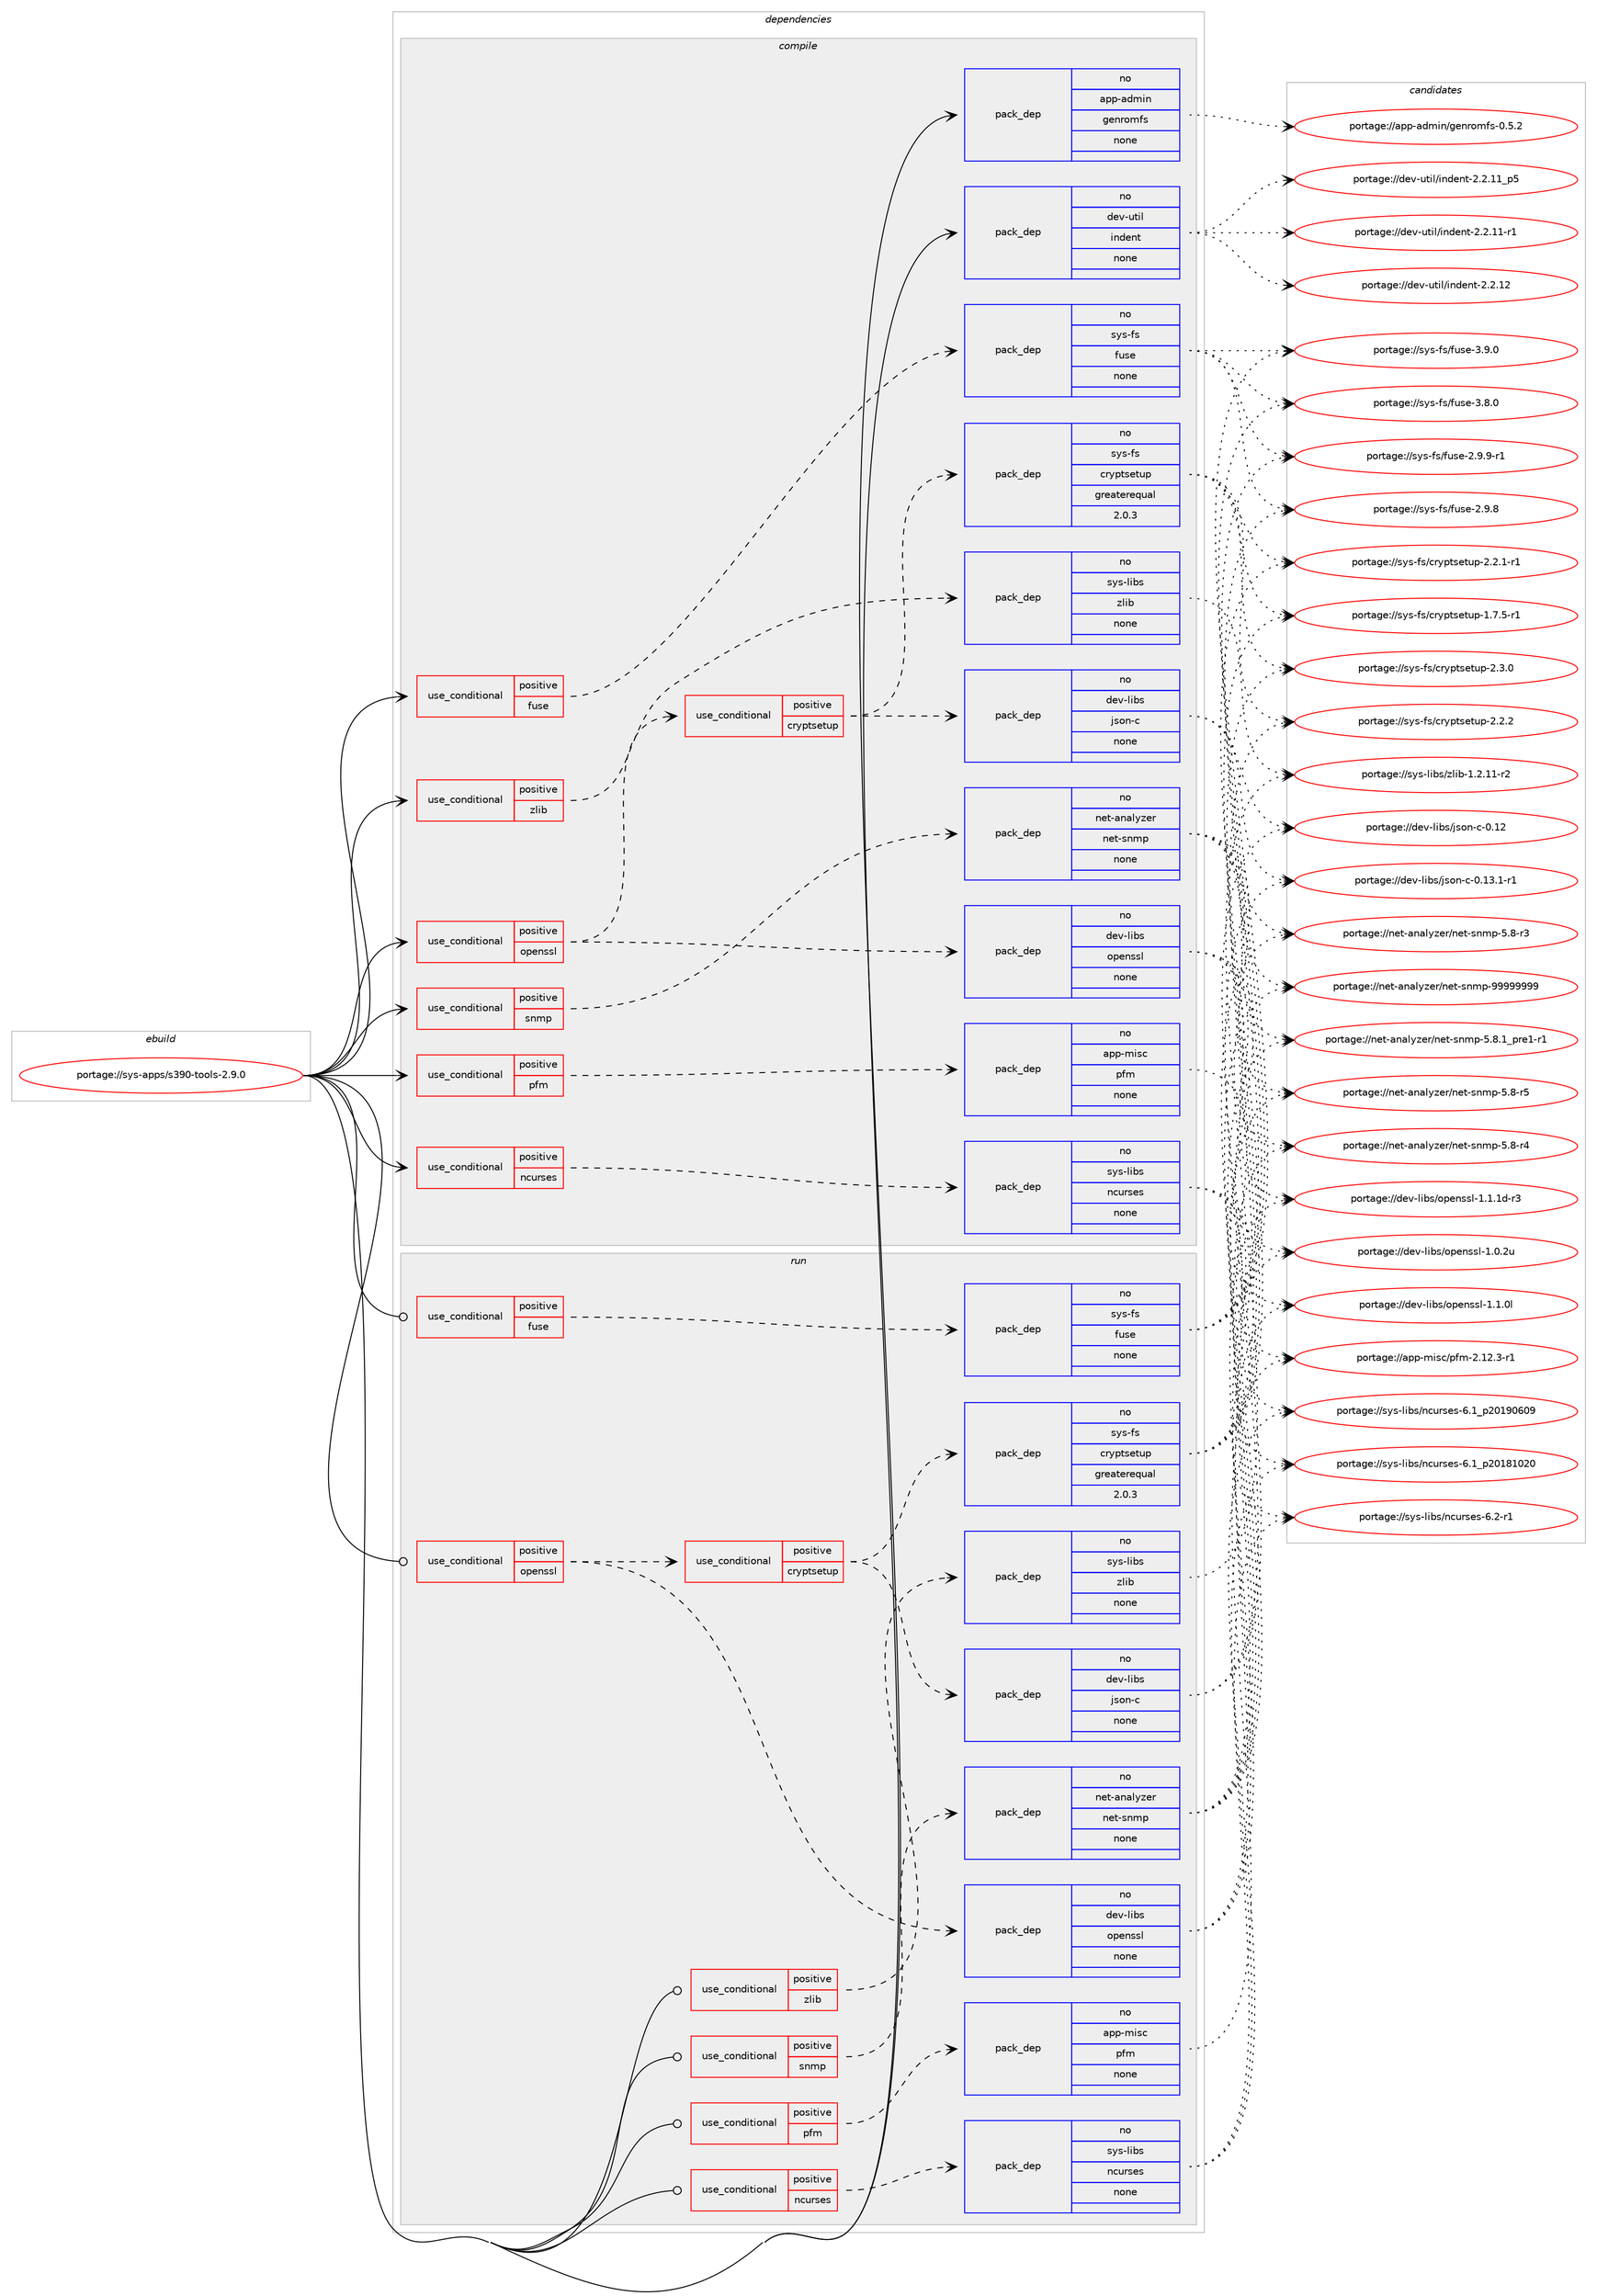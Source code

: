 digraph prolog {

# *************
# Graph options
# *************

newrank=true;
concentrate=true;
compound=true;
graph [rankdir=LR,fontname=Helvetica,fontsize=10,ranksep=1.5];#, ranksep=2.5, nodesep=0.2];
edge  [arrowhead=vee];
node  [fontname=Helvetica,fontsize=10];

# **********
# The ebuild
# **********

subgraph cluster_leftcol {
color=gray;
rank=same;
label=<<i>ebuild</i>>;
id [label="portage://sys-apps/s390-tools-2.9.0", color=red, width=4, href="../sys-apps/s390-tools-2.9.0.svg"];
}

# ****************
# The dependencies
# ****************

subgraph cluster_midcol {
color=gray;
label=<<i>dependencies</i>>;
subgraph cluster_compile {
fillcolor="#eeeeee";
style=filled;
label=<<i>compile</i>>;
subgraph cond13374 {
dependency63523 [label=<<TABLE BORDER="0" CELLBORDER="1" CELLSPACING="0" CELLPADDING="4"><TR><TD ROWSPAN="3" CELLPADDING="10">use_conditional</TD></TR><TR><TD>positive</TD></TR><TR><TD>fuse</TD></TR></TABLE>>, shape=none, color=red];
subgraph pack48850 {
dependency63524 [label=<<TABLE BORDER="0" CELLBORDER="1" CELLSPACING="0" CELLPADDING="4" WIDTH="220"><TR><TD ROWSPAN="6" CELLPADDING="30">pack_dep</TD></TR><TR><TD WIDTH="110">no</TD></TR><TR><TD>sys-fs</TD></TR><TR><TD>fuse</TD></TR><TR><TD>none</TD></TR><TR><TD></TD></TR></TABLE>>, shape=none, color=blue];
}
dependency63523:e -> dependency63524:w [weight=20,style="dashed",arrowhead="vee"];
}
id:e -> dependency63523:w [weight=20,style="solid",arrowhead="vee"];
subgraph cond13375 {
dependency63525 [label=<<TABLE BORDER="0" CELLBORDER="1" CELLSPACING="0" CELLPADDING="4"><TR><TD ROWSPAN="3" CELLPADDING="10">use_conditional</TD></TR><TR><TD>positive</TD></TR><TR><TD>ncurses</TD></TR></TABLE>>, shape=none, color=red];
subgraph pack48851 {
dependency63526 [label=<<TABLE BORDER="0" CELLBORDER="1" CELLSPACING="0" CELLPADDING="4" WIDTH="220"><TR><TD ROWSPAN="6" CELLPADDING="30">pack_dep</TD></TR><TR><TD WIDTH="110">no</TD></TR><TR><TD>sys-libs</TD></TR><TR><TD>ncurses</TD></TR><TR><TD>none</TD></TR><TR><TD></TD></TR></TABLE>>, shape=none, color=blue];
}
dependency63525:e -> dependency63526:w [weight=20,style="dashed",arrowhead="vee"];
}
id:e -> dependency63525:w [weight=20,style="solid",arrowhead="vee"];
subgraph cond13376 {
dependency63527 [label=<<TABLE BORDER="0" CELLBORDER="1" CELLSPACING="0" CELLPADDING="4"><TR><TD ROWSPAN="3" CELLPADDING="10">use_conditional</TD></TR><TR><TD>positive</TD></TR><TR><TD>openssl</TD></TR></TABLE>>, shape=none, color=red];
subgraph pack48852 {
dependency63528 [label=<<TABLE BORDER="0" CELLBORDER="1" CELLSPACING="0" CELLPADDING="4" WIDTH="220"><TR><TD ROWSPAN="6" CELLPADDING="30">pack_dep</TD></TR><TR><TD WIDTH="110">no</TD></TR><TR><TD>dev-libs</TD></TR><TR><TD>openssl</TD></TR><TR><TD>none</TD></TR><TR><TD></TD></TR></TABLE>>, shape=none, color=blue];
}
dependency63527:e -> dependency63528:w [weight=20,style="dashed",arrowhead="vee"];
subgraph cond13377 {
dependency63529 [label=<<TABLE BORDER="0" CELLBORDER="1" CELLSPACING="0" CELLPADDING="4"><TR><TD ROWSPAN="3" CELLPADDING="10">use_conditional</TD></TR><TR><TD>positive</TD></TR><TR><TD>cryptsetup</TD></TR></TABLE>>, shape=none, color=red];
subgraph pack48853 {
dependency63530 [label=<<TABLE BORDER="0" CELLBORDER="1" CELLSPACING="0" CELLPADDING="4" WIDTH="220"><TR><TD ROWSPAN="6" CELLPADDING="30">pack_dep</TD></TR><TR><TD WIDTH="110">no</TD></TR><TR><TD>sys-fs</TD></TR><TR><TD>cryptsetup</TD></TR><TR><TD>greaterequal</TD></TR><TR><TD>2.0.3</TD></TR></TABLE>>, shape=none, color=blue];
}
dependency63529:e -> dependency63530:w [weight=20,style="dashed",arrowhead="vee"];
subgraph pack48854 {
dependency63531 [label=<<TABLE BORDER="0" CELLBORDER="1" CELLSPACING="0" CELLPADDING="4" WIDTH="220"><TR><TD ROWSPAN="6" CELLPADDING="30">pack_dep</TD></TR><TR><TD WIDTH="110">no</TD></TR><TR><TD>dev-libs</TD></TR><TR><TD>json-c</TD></TR><TR><TD>none</TD></TR><TR><TD></TD></TR></TABLE>>, shape=none, color=blue];
}
dependency63529:e -> dependency63531:w [weight=20,style="dashed",arrowhead="vee"];
}
dependency63527:e -> dependency63529:w [weight=20,style="dashed",arrowhead="vee"];
}
id:e -> dependency63527:w [weight=20,style="solid",arrowhead="vee"];
subgraph cond13378 {
dependency63532 [label=<<TABLE BORDER="0" CELLBORDER="1" CELLSPACING="0" CELLPADDING="4"><TR><TD ROWSPAN="3" CELLPADDING="10">use_conditional</TD></TR><TR><TD>positive</TD></TR><TR><TD>pfm</TD></TR></TABLE>>, shape=none, color=red];
subgraph pack48855 {
dependency63533 [label=<<TABLE BORDER="0" CELLBORDER="1" CELLSPACING="0" CELLPADDING="4" WIDTH="220"><TR><TD ROWSPAN="6" CELLPADDING="30">pack_dep</TD></TR><TR><TD WIDTH="110">no</TD></TR><TR><TD>app-misc</TD></TR><TR><TD>pfm</TD></TR><TR><TD>none</TD></TR><TR><TD></TD></TR></TABLE>>, shape=none, color=blue];
}
dependency63532:e -> dependency63533:w [weight=20,style="dashed",arrowhead="vee"];
}
id:e -> dependency63532:w [weight=20,style="solid",arrowhead="vee"];
subgraph cond13379 {
dependency63534 [label=<<TABLE BORDER="0" CELLBORDER="1" CELLSPACING="0" CELLPADDING="4"><TR><TD ROWSPAN="3" CELLPADDING="10">use_conditional</TD></TR><TR><TD>positive</TD></TR><TR><TD>snmp</TD></TR></TABLE>>, shape=none, color=red];
subgraph pack48856 {
dependency63535 [label=<<TABLE BORDER="0" CELLBORDER="1" CELLSPACING="0" CELLPADDING="4" WIDTH="220"><TR><TD ROWSPAN="6" CELLPADDING="30">pack_dep</TD></TR><TR><TD WIDTH="110">no</TD></TR><TR><TD>net-analyzer</TD></TR><TR><TD>net-snmp</TD></TR><TR><TD>none</TD></TR><TR><TD></TD></TR></TABLE>>, shape=none, color=blue];
}
dependency63534:e -> dependency63535:w [weight=20,style="dashed",arrowhead="vee"];
}
id:e -> dependency63534:w [weight=20,style="solid",arrowhead="vee"];
subgraph cond13380 {
dependency63536 [label=<<TABLE BORDER="0" CELLBORDER="1" CELLSPACING="0" CELLPADDING="4"><TR><TD ROWSPAN="3" CELLPADDING="10">use_conditional</TD></TR><TR><TD>positive</TD></TR><TR><TD>zlib</TD></TR></TABLE>>, shape=none, color=red];
subgraph pack48857 {
dependency63537 [label=<<TABLE BORDER="0" CELLBORDER="1" CELLSPACING="0" CELLPADDING="4" WIDTH="220"><TR><TD ROWSPAN="6" CELLPADDING="30">pack_dep</TD></TR><TR><TD WIDTH="110">no</TD></TR><TR><TD>sys-libs</TD></TR><TR><TD>zlib</TD></TR><TR><TD>none</TD></TR><TR><TD></TD></TR></TABLE>>, shape=none, color=blue];
}
dependency63536:e -> dependency63537:w [weight=20,style="dashed",arrowhead="vee"];
}
id:e -> dependency63536:w [weight=20,style="solid",arrowhead="vee"];
subgraph pack48858 {
dependency63538 [label=<<TABLE BORDER="0" CELLBORDER="1" CELLSPACING="0" CELLPADDING="4" WIDTH="220"><TR><TD ROWSPAN="6" CELLPADDING="30">pack_dep</TD></TR><TR><TD WIDTH="110">no</TD></TR><TR><TD>app-admin</TD></TR><TR><TD>genromfs</TD></TR><TR><TD>none</TD></TR><TR><TD></TD></TR></TABLE>>, shape=none, color=blue];
}
id:e -> dependency63538:w [weight=20,style="solid",arrowhead="vee"];
subgraph pack48859 {
dependency63539 [label=<<TABLE BORDER="0" CELLBORDER="1" CELLSPACING="0" CELLPADDING="4" WIDTH="220"><TR><TD ROWSPAN="6" CELLPADDING="30">pack_dep</TD></TR><TR><TD WIDTH="110">no</TD></TR><TR><TD>dev-util</TD></TR><TR><TD>indent</TD></TR><TR><TD>none</TD></TR><TR><TD></TD></TR></TABLE>>, shape=none, color=blue];
}
id:e -> dependency63539:w [weight=20,style="solid",arrowhead="vee"];
}
subgraph cluster_compileandrun {
fillcolor="#eeeeee";
style=filled;
label=<<i>compile and run</i>>;
}
subgraph cluster_run {
fillcolor="#eeeeee";
style=filled;
label=<<i>run</i>>;
subgraph cond13381 {
dependency63540 [label=<<TABLE BORDER="0" CELLBORDER="1" CELLSPACING="0" CELLPADDING="4"><TR><TD ROWSPAN="3" CELLPADDING="10">use_conditional</TD></TR><TR><TD>positive</TD></TR><TR><TD>fuse</TD></TR></TABLE>>, shape=none, color=red];
subgraph pack48860 {
dependency63541 [label=<<TABLE BORDER="0" CELLBORDER="1" CELLSPACING="0" CELLPADDING="4" WIDTH="220"><TR><TD ROWSPAN="6" CELLPADDING="30">pack_dep</TD></TR><TR><TD WIDTH="110">no</TD></TR><TR><TD>sys-fs</TD></TR><TR><TD>fuse</TD></TR><TR><TD>none</TD></TR><TR><TD></TD></TR></TABLE>>, shape=none, color=blue];
}
dependency63540:e -> dependency63541:w [weight=20,style="dashed",arrowhead="vee"];
}
id:e -> dependency63540:w [weight=20,style="solid",arrowhead="odot"];
subgraph cond13382 {
dependency63542 [label=<<TABLE BORDER="0" CELLBORDER="1" CELLSPACING="0" CELLPADDING="4"><TR><TD ROWSPAN="3" CELLPADDING="10">use_conditional</TD></TR><TR><TD>positive</TD></TR><TR><TD>ncurses</TD></TR></TABLE>>, shape=none, color=red];
subgraph pack48861 {
dependency63543 [label=<<TABLE BORDER="0" CELLBORDER="1" CELLSPACING="0" CELLPADDING="4" WIDTH="220"><TR><TD ROWSPAN="6" CELLPADDING="30">pack_dep</TD></TR><TR><TD WIDTH="110">no</TD></TR><TR><TD>sys-libs</TD></TR><TR><TD>ncurses</TD></TR><TR><TD>none</TD></TR><TR><TD></TD></TR></TABLE>>, shape=none, color=blue];
}
dependency63542:e -> dependency63543:w [weight=20,style="dashed",arrowhead="vee"];
}
id:e -> dependency63542:w [weight=20,style="solid",arrowhead="odot"];
subgraph cond13383 {
dependency63544 [label=<<TABLE BORDER="0" CELLBORDER="1" CELLSPACING="0" CELLPADDING="4"><TR><TD ROWSPAN="3" CELLPADDING="10">use_conditional</TD></TR><TR><TD>positive</TD></TR><TR><TD>openssl</TD></TR></TABLE>>, shape=none, color=red];
subgraph pack48862 {
dependency63545 [label=<<TABLE BORDER="0" CELLBORDER="1" CELLSPACING="0" CELLPADDING="4" WIDTH="220"><TR><TD ROWSPAN="6" CELLPADDING="30">pack_dep</TD></TR><TR><TD WIDTH="110">no</TD></TR><TR><TD>dev-libs</TD></TR><TR><TD>openssl</TD></TR><TR><TD>none</TD></TR><TR><TD></TD></TR></TABLE>>, shape=none, color=blue];
}
dependency63544:e -> dependency63545:w [weight=20,style="dashed",arrowhead="vee"];
subgraph cond13384 {
dependency63546 [label=<<TABLE BORDER="0" CELLBORDER="1" CELLSPACING="0" CELLPADDING="4"><TR><TD ROWSPAN="3" CELLPADDING="10">use_conditional</TD></TR><TR><TD>positive</TD></TR><TR><TD>cryptsetup</TD></TR></TABLE>>, shape=none, color=red];
subgraph pack48863 {
dependency63547 [label=<<TABLE BORDER="0" CELLBORDER="1" CELLSPACING="0" CELLPADDING="4" WIDTH="220"><TR><TD ROWSPAN="6" CELLPADDING="30">pack_dep</TD></TR><TR><TD WIDTH="110">no</TD></TR><TR><TD>sys-fs</TD></TR><TR><TD>cryptsetup</TD></TR><TR><TD>greaterequal</TD></TR><TR><TD>2.0.3</TD></TR></TABLE>>, shape=none, color=blue];
}
dependency63546:e -> dependency63547:w [weight=20,style="dashed",arrowhead="vee"];
subgraph pack48864 {
dependency63548 [label=<<TABLE BORDER="0" CELLBORDER="1" CELLSPACING="0" CELLPADDING="4" WIDTH="220"><TR><TD ROWSPAN="6" CELLPADDING="30">pack_dep</TD></TR><TR><TD WIDTH="110">no</TD></TR><TR><TD>dev-libs</TD></TR><TR><TD>json-c</TD></TR><TR><TD>none</TD></TR><TR><TD></TD></TR></TABLE>>, shape=none, color=blue];
}
dependency63546:e -> dependency63548:w [weight=20,style="dashed",arrowhead="vee"];
}
dependency63544:e -> dependency63546:w [weight=20,style="dashed",arrowhead="vee"];
}
id:e -> dependency63544:w [weight=20,style="solid",arrowhead="odot"];
subgraph cond13385 {
dependency63549 [label=<<TABLE BORDER="0" CELLBORDER="1" CELLSPACING="0" CELLPADDING="4"><TR><TD ROWSPAN="3" CELLPADDING="10">use_conditional</TD></TR><TR><TD>positive</TD></TR><TR><TD>pfm</TD></TR></TABLE>>, shape=none, color=red];
subgraph pack48865 {
dependency63550 [label=<<TABLE BORDER="0" CELLBORDER="1" CELLSPACING="0" CELLPADDING="4" WIDTH="220"><TR><TD ROWSPAN="6" CELLPADDING="30">pack_dep</TD></TR><TR><TD WIDTH="110">no</TD></TR><TR><TD>app-misc</TD></TR><TR><TD>pfm</TD></TR><TR><TD>none</TD></TR><TR><TD></TD></TR></TABLE>>, shape=none, color=blue];
}
dependency63549:e -> dependency63550:w [weight=20,style="dashed",arrowhead="vee"];
}
id:e -> dependency63549:w [weight=20,style="solid",arrowhead="odot"];
subgraph cond13386 {
dependency63551 [label=<<TABLE BORDER="0" CELLBORDER="1" CELLSPACING="0" CELLPADDING="4"><TR><TD ROWSPAN="3" CELLPADDING="10">use_conditional</TD></TR><TR><TD>positive</TD></TR><TR><TD>snmp</TD></TR></TABLE>>, shape=none, color=red];
subgraph pack48866 {
dependency63552 [label=<<TABLE BORDER="0" CELLBORDER="1" CELLSPACING="0" CELLPADDING="4" WIDTH="220"><TR><TD ROWSPAN="6" CELLPADDING="30">pack_dep</TD></TR><TR><TD WIDTH="110">no</TD></TR><TR><TD>net-analyzer</TD></TR><TR><TD>net-snmp</TD></TR><TR><TD>none</TD></TR><TR><TD></TD></TR></TABLE>>, shape=none, color=blue];
}
dependency63551:e -> dependency63552:w [weight=20,style="dashed",arrowhead="vee"];
}
id:e -> dependency63551:w [weight=20,style="solid",arrowhead="odot"];
subgraph cond13387 {
dependency63553 [label=<<TABLE BORDER="0" CELLBORDER="1" CELLSPACING="0" CELLPADDING="4"><TR><TD ROWSPAN="3" CELLPADDING="10">use_conditional</TD></TR><TR><TD>positive</TD></TR><TR><TD>zlib</TD></TR></TABLE>>, shape=none, color=red];
subgraph pack48867 {
dependency63554 [label=<<TABLE BORDER="0" CELLBORDER="1" CELLSPACING="0" CELLPADDING="4" WIDTH="220"><TR><TD ROWSPAN="6" CELLPADDING="30">pack_dep</TD></TR><TR><TD WIDTH="110">no</TD></TR><TR><TD>sys-libs</TD></TR><TR><TD>zlib</TD></TR><TR><TD>none</TD></TR><TR><TD></TD></TR></TABLE>>, shape=none, color=blue];
}
dependency63553:e -> dependency63554:w [weight=20,style="dashed",arrowhead="vee"];
}
id:e -> dependency63553:w [weight=20,style="solid",arrowhead="odot"];
}
}

# **************
# The candidates
# **************

subgraph cluster_choices {
rank=same;
color=gray;
label=<<i>candidates</i>>;

subgraph choice48850 {
color=black;
nodesep=1;
choice1151211154510211547102117115101455146574648 [label="portage://sys-fs/fuse-3.9.0", color=red, width=4,href="../sys-fs/fuse-3.9.0.svg"];
choice1151211154510211547102117115101455146564648 [label="portage://sys-fs/fuse-3.8.0", color=red, width=4,href="../sys-fs/fuse-3.8.0.svg"];
choice11512111545102115471021171151014550465746574511449 [label="portage://sys-fs/fuse-2.9.9-r1", color=red, width=4,href="../sys-fs/fuse-2.9.9-r1.svg"];
choice1151211154510211547102117115101455046574656 [label="portage://sys-fs/fuse-2.9.8", color=red, width=4,href="../sys-fs/fuse-2.9.8.svg"];
dependency63524:e -> choice1151211154510211547102117115101455146574648:w [style=dotted,weight="100"];
dependency63524:e -> choice1151211154510211547102117115101455146564648:w [style=dotted,weight="100"];
dependency63524:e -> choice11512111545102115471021171151014550465746574511449:w [style=dotted,weight="100"];
dependency63524:e -> choice1151211154510211547102117115101455046574656:w [style=dotted,weight="100"];
}
subgraph choice48851 {
color=black;
nodesep=1;
choice11512111545108105981154711099117114115101115455446504511449 [label="portage://sys-libs/ncurses-6.2-r1", color=red, width=4,href="../sys-libs/ncurses-6.2-r1.svg"];
choice1151211154510810598115471109911711411510111545544649951125048495748544857 [label="portage://sys-libs/ncurses-6.1_p20190609", color=red, width=4,href="../sys-libs/ncurses-6.1_p20190609.svg"];
choice1151211154510810598115471109911711411510111545544649951125048495649485048 [label="portage://sys-libs/ncurses-6.1_p20181020", color=red, width=4,href="../sys-libs/ncurses-6.1_p20181020.svg"];
dependency63526:e -> choice11512111545108105981154711099117114115101115455446504511449:w [style=dotted,weight="100"];
dependency63526:e -> choice1151211154510810598115471109911711411510111545544649951125048495748544857:w [style=dotted,weight="100"];
dependency63526:e -> choice1151211154510810598115471109911711411510111545544649951125048495649485048:w [style=dotted,weight="100"];
}
subgraph choice48852 {
color=black;
nodesep=1;
choice1001011184510810598115471111121011101151151084549464946491004511451 [label="portage://dev-libs/openssl-1.1.1d-r3", color=red, width=4,href="../dev-libs/openssl-1.1.1d-r3.svg"];
choice100101118451081059811547111112101110115115108454946494648108 [label="portage://dev-libs/openssl-1.1.0l", color=red, width=4,href="../dev-libs/openssl-1.1.0l.svg"];
choice100101118451081059811547111112101110115115108454946484650117 [label="portage://dev-libs/openssl-1.0.2u", color=red, width=4,href="../dev-libs/openssl-1.0.2u.svg"];
dependency63528:e -> choice1001011184510810598115471111121011101151151084549464946491004511451:w [style=dotted,weight="100"];
dependency63528:e -> choice100101118451081059811547111112101110115115108454946494648108:w [style=dotted,weight="100"];
dependency63528:e -> choice100101118451081059811547111112101110115115108454946484650117:w [style=dotted,weight="100"];
}
subgraph choice48853 {
color=black;
nodesep=1;
choice115121115451021154799114121112116115101116117112455046514648 [label="portage://sys-fs/cryptsetup-2.3.0", color=red, width=4,href="../sys-fs/cryptsetup-2.3.0.svg"];
choice115121115451021154799114121112116115101116117112455046504650 [label="portage://sys-fs/cryptsetup-2.2.2", color=red, width=4,href="../sys-fs/cryptsetup-2.2.2.svg"];
choice1151211154510211547991141211121161151011161171124550465046494511449 [label="portage://sys-fs/cryptsetup-2.2.1-r1", color=red, width=4,href="../sys-fs/cryptsetup-2.2.1-r1.svg"];
choice1151211154510211547991141211121161151011161171124549465546534511449 [label="portage://sys-fs/cryptsetup-1.7.5-r1", color=red, width=4,href="../sys-fs/cryptsetup-1.7.5-r1.svg"];
dependency63530:e -> choice115121115451021154799114121112116115101116117112455046514648:w [style=dotted,weight="100"];
dependency63530:e -> choice115121115451021154799114121112116115101116117112455046504650:w [style=dotted,weight="100"];
dependency63530:e -> choice1151211154510211547991141211121161151011161171124550465046494511449:w [style=dotted,weight="100"];
dependency63530:e -> choice1151211154510211547991141211121161151011161171124549465546534511449:w [style=dotted,weight="100"];
}
subgraph choice48854 {
color=black;
nodesep=1;
choice1001011184510810598115471061151111104599454846495146494511449 [label="portage://dev-libs/json-c-0.13.1-r1", color=red, width=4,href="../dev-libs/json-c-0.13.1-r1.svg"];
choice10010111845108105981154710611511111045994548464950 [label="portage://dev-libs/json-c-0.12", color=red, width=4,href="../dev-libs/json-c-0.12.svg"];
dependency63531:e -> choice1001011184510810598115471061151111104599454846495146494511449:w [style=dotted,weight="100"];
dependency63531:e -> choice10010111845108105981154710611511111045994548464950:w [style=dotted,weight="100"];
}
subgraph choice48855 {
color=black;
nodesep=1;
choice97112112451091051159947112102109455046495046514511449 [label="portage://app-misc/pfm-2.12.3-r1", color=red, width=4,href="../app-misc/pfm-2.12.3-r1.svg"];
dependency63533:e -> choice97112112451091051159947112102109455046495046514511449:w [style=dotted,weight="100"];
}
subgraph choice48856 {
color=black;
nodesep=1;
choice1101011164597110971081211221011144711010111645115110109112455757575757575757 [label="portage://net-analyzer/net-snmp-99999999", color=red, width=4,href="../net-analyzer/net-snmp-99999999.svg"];
choice110101116459711097108121122101114471101011164511511010911245534656464995112114101494511449 [label="portage://net-analyzer/net-snmp-5.8.1_pre1-r1", color=red, width=4,href="../net-analyzer/net-snmp-5.8.1_pre1-r1.svg"];
choice1101011164597110971081211221011144711010111645115110109112455346564511453 [label="portage://net-analyzer/net-snmp-5.8-r5", color=red, width=4,href="../net-analyzer/net-snmp-5.8-r5.svg"];
choice1101011164597110971081211221011144711010111645115110109112455346564511452 [label="portage://net-analyzer/net-snmp-5.8-r4", color=red, width=4,href="../net-analyzer/net-snmp-5.8-r4.svg"];
choice1101011164597110971081211221011144711010111645115110109112455346564511451 [label="portage://net-analyzer/net-snmp-5.8-r3", color=red, width=4,href="../net-analyzer/net-snmp-5.8-r3.svg"];
dependency63535:e -> choice1101011164597110971081211221011144711010111645115110109112455757575757575757:w [style=dotted,weight="100"];
dependency63535:e -> choice110101116459711097108121122101114471101011164511511010911245534656464995112114101494511449:w [style=dotted,weight="100"];
dependency63535:e -> choice1101011164597110971081211221011144711010111645115110109112455346564511453:w [style=dotted,weight="100"];
dependency63535:e -> choice1101011164597110971081211221011144711010111645115110109112455346564511452:w [style=dotted,weight="100"];
dependency63535:e -> choice1101011164597110971081211221011144711010111645115110109112455346564511451:w [style=dotted,weight="100"];
}
subgraph choice48857 {
color=black;
nodesep=1;
choice11512111545108105981154712210810598454946504649494511450 [label="portage://sys-libs/zlib-1.2.11-r2", color=red, width=4,href="../sys-libs/zlib-1.2.11-r2.svg"];
dependency63537:e -> choice11512111545108105981154712210810598454946504649494511450:w [style=dotted,weight="100"];
}
subgraph choice48858 {
color=black;
nodesep=1;
choice97112112459710010910511047103101110114111109102115454846534650 [label="portage://app-admin/genromfs-0.5.2", color=red, width=4,href="../app-admin/genromfs-0.5.2.svg"];
dependency63538:e -> choice97112112459710010910511047103101110114111109102115454846534650:w [style=dotted,weight="100"];
}
subgraph choice48859 {
color=black;
nodesep=1;
choice100101118451171161051084710511010010111011645504650464950 [label="portage://dev-util/indent-2.2.12", color=red, width=4,href="../dev-util/indent-2.2.12.svg"];
choice1001011184511711610510847105110100101110116455046504649499511253 [label="portage://dev-util/indent-2.2.11_p5", color=red, width=4,href="../dev-util/indent-2.2.11_p5.svg"];
choice1001011184511711610510847105110100101110116455046504649494511449 [label="portage://dev-util/indent-2.2.11-r1", color=red, width=4,href="../dev-util/indent-2.2.11-r1.svg"];
dependency63539:e -> choice100101118451171161051084710511010010111011645504650464950:w [style=dotted,weight="100"];
dependency63539:e -> choice1001011184511711610510847105110100101110116455046504649499511253:w [style=dotted,weight="100"];
dependency63539:e -> choice1001011184511711610510847105110100101110116455046504649494511449:w [style=dotted,weight="100"];
}
subgraph choice48860 {
color=black;
nodesep=1;
choice1151211154510211547102117115101455146574648 [label="portage://sys-fs/fuse-3.9.0", color=red, width=4,href="../sys-fs/fuse-3.9.0.svg"];
choice1151211154510211547102117115101455146564648 [label="portage://sys-fs/fuse-3.8.0", color=red, width=4,href="../sys-fs/fuse-3.8.0.svg"];
choice11512111545102115471021171151014550465746574511449 [label="portage://sys-fs/fuse-2.9.9-r1", color=red, width=4,href="../sys-fs/fuse-2.9.9-r1.svg"];
choice1151211154510211547102117115101455046574656 [label="portage://sys-fs/fuse-2.9.8", color=red, width=4,href="../sys-fs/fuse-2.9.8.svg"];
dependency63541:e -> choice1151211154510211547102117115101455146574648:w [style=dotted,weight="100"];
dependency63541:e -> choice1151211154510211547102117115101455146564648:w [style=dotted,weight="100"];
dependency63541:e -> choice11512111545102115471021171151014550465746574511449:w [style=dotted,weight="100"];
dependency63541:e -> choice1151211154510211547102117115101455046574656:w [style=dotted,weight="100"];
}
subgraph choice48861 {
color=black;
nodesep=1;
choice11512111545108105981154711099117114115101115455446504511449 [label="portage://sys-libs/ncurses-6.2-r1", color=red, width=4,href="../sys-libs/ncurses-6.2-r1.svg"];
choice1151211154510810598115471109911711411510111545544649951125048495748544857 [label="portage://sys-libs/ncurses-6.1_p20190609", color=red, width=4,href="../sys-libs/ncurses-6.1_p20190609.svg"];
choice1151211154510810598115471109911711411510111545544649951125048495649485048 [label="portage://sys-libs/ncurses-6.1_p20181020", color=red, width=4,href="../sys-libs/ncurses-6.1_p20181020.svg"];
dependency63543:e -> choice11512111545108105981154711099117114115101115455446504511449:w [style=dotted,weight="100"];
dependency63543:e -> choice1151211154510810598115471109911711411510111545544649951125048495748544857:w [style=dotted,weight="100"];
dependency63543:e -> choice1151211154510810598115471109911711411510111545544649951125048495649485048:w [style=dotted,weight="100"];
}
subgraph choice48862 {
color=black;
nodesep=1;
choice1001011184510810598115471111121011101151151084549464946491004511451 [label="portage://dev-libs/openssl-1.1.1d-r3", color=red, width=4,href="../dev-libs/openssl-1.1.1d-r3.svg"];
choice100101118451081059811547111112101110115115108454946494648108 [label="portage://dev-libs/openssl-1.1.0l", color=red, width=4,href="../dev-libs/openssl-1.1.0l.svg"];
choice100101118451081059811547111112101110115115108454946484650117 [label="portage://dev-libs/openssl-1.0.2u", color=red, width=4,href="../dev-libs/openssl-1.0.2u.svg"];
dependency63545:e -> choice1001011184510810598115471111121011101151151084549464946491004511451:w [style=dotted,weight="100"];
dependency63545:e -> choice100101118451081059811547111112101110115115108454946494648108:w [style=dotted,weight="100"];
dependency63545:e -> choice100101118451081059811547111112101110115115108454946484650117:w [style=dotted,weight="100"];
}
subgraph choice48863 {
color=black;
nodesep=1;
choice115121115451021154799114121112116115101116117112455046514648 [label="portage://sys-fs/cryptsetup-2.3.0", color=red, width=4,href="../sys-fs/cryptsetup-2.3.0.svg"];
choice115121115451021154799114121112116115101116117112455046504650 [label="portage://sys-fs/cryptsetup-2.2.2", color=red, width=4,href="../sys-fs/cryptsetup-2.2.2.svg"];
choice1151211154510211547991141211121161151011161171124550465046494511449 [label="portage://sys-fs/cryptsetup-2.2.1-r1", color=red, width=4,href="../sys-fs/cryptsetup-2.2.1-r1.svg"];
choice1151211154510211547991141211121161151011161171124549465546534511449 [label="portage://sys-fs/cryptsetup-1.7.5-r1", color=red, width=4,href="../sys-fs/cryptsetup-1.7.5-r1.svg"];
dependency63547:e -> choice115121115451021154799114121112116115101116117112455046514648:w [style=dotted,weight="100"];
dependency63547:e -> choice115121115451021154799114121112116115101116117112455046504650:w [style=dotted,weight="100"];
dependency63547:e -> choice1151211154510211547991141211121161151011161171124550465046494511449:w [style=dotted,weight="100"];
dependency63547:e -> choice1151211154510211547991141211121161151011161171124549465546534511449:w [style=dotted,weight="100"];
}
subgraph choice48864 {
color=black;
nodesep=1;
choice1001011184510810598115471061151111104599454846495146494511449 [label="portage://dev-libs/json-c-0.13.1-r1", color=red, width=4,href="../dev-libs/json-c-0.13.1-r1.svg"];
choice10010111845108105981154710611511111045994548464950 [label="portage://dev-libs/json-c-0.12", color=red, width=4,href="../dev-libs/json-c-0.12.svg"];
dependency63548:e -> choice1001011184510810598115471061151111104599454846495146494511449:w [style=dotted,weight="100"];
dependency63548:e -> choice10010111845108105981154710611511111045994548464950:w [style=dotted,weight="100"];
}
subgraph choice48865 {
color=black;
nodesep=1;
choice97112112451091051159947112102109455046495046514511449 [label="portage://app-misc/pfm-2.12.3-r1", color=red, width=4,href="../app-misc/pfm-2.12.3-r1.svg"];
dependency63550:e -> choice97112112451091051159947112102109455046495046514511449:w [style=dotted,weight="100"];
}
subgraph choice48866 {
color=black;
nodesep=1;
choice1101011164597110971081211221011144711010111645115110109112455757575757575757 [label="portage://net-analyzer/net-snmp-99999999", color=red, width=4,href="../net-analyzer/net-snmp-99999999.svg"];
choice110101116459711097108121122101114471101011164511511010911245534656464995112114101494511449 [label="portage://net-analyzer/net-snmp-5.8.1_pre1-r1", color=red, width=4,href="../net-analyzer/net-snmp-5.8.1_pre1-r1.svg"];
choice1101011164597110971081211221011144711010111645115110109112455346564511453 [label="portage://net-analyzer/net-snmp-5.8-r5", color=red, width=4,href="../net-analyzer/net-snmp-5.8-r5.svg"];
choice1101011164597110971081211221011144711010111645115110109112455346564511452 [label="portage://net-analyzer/net-snmp-5.8-r4", color=red, width=4,href="../net-analyzer/net-snmp-5.8-r4.svg"];
choice1101011164597110971081211221011144711010111645115110109112455346564511451 [label="portage://net-analyzer/net-snmp-5.8-r3", color=red, width=4,href="../net-analyzer/net-snmp-5.8-r3.svg"];
dependency63552:e -> choice1101011164597110971081211221011144711010111645115110109112455757575757575757:w [style=dotted,weight="100"];
dependency63552:e -> choice110101116459711097108121122101114471101011164511511010911245534656464995112114101494511449:w [style=dotted,weight="100"];
dependency63552:e -> choice1101011164597110971081211221011144711010111645115110109112455346564511453:w [style=dotted,weight="100"];
dependency63552:e -> choice1101011164597110971081211221011144711010111645115110109112455346564511452:w [style=dotted,weight="100"];
dependency63552:e -> choice1101011164597110971081211221011144711010111645115110109112455346564511451:w [style=dotted,weight="100"];
}
subgraph choice48867 {
color=black;
nodesep=1;
choice11512111545108105981154712210810598454946504649494511450 [label="portage://sys-libs/zlib-1.2.11-r2", color=red, width=4,href="../sys-libs/zlib-1.2.11-r2.svg"];
dependency63554:e -> choice11512111545108105981154712210810598454946504649494511450:w [style=dotted,weight="100"];
}
}

}
